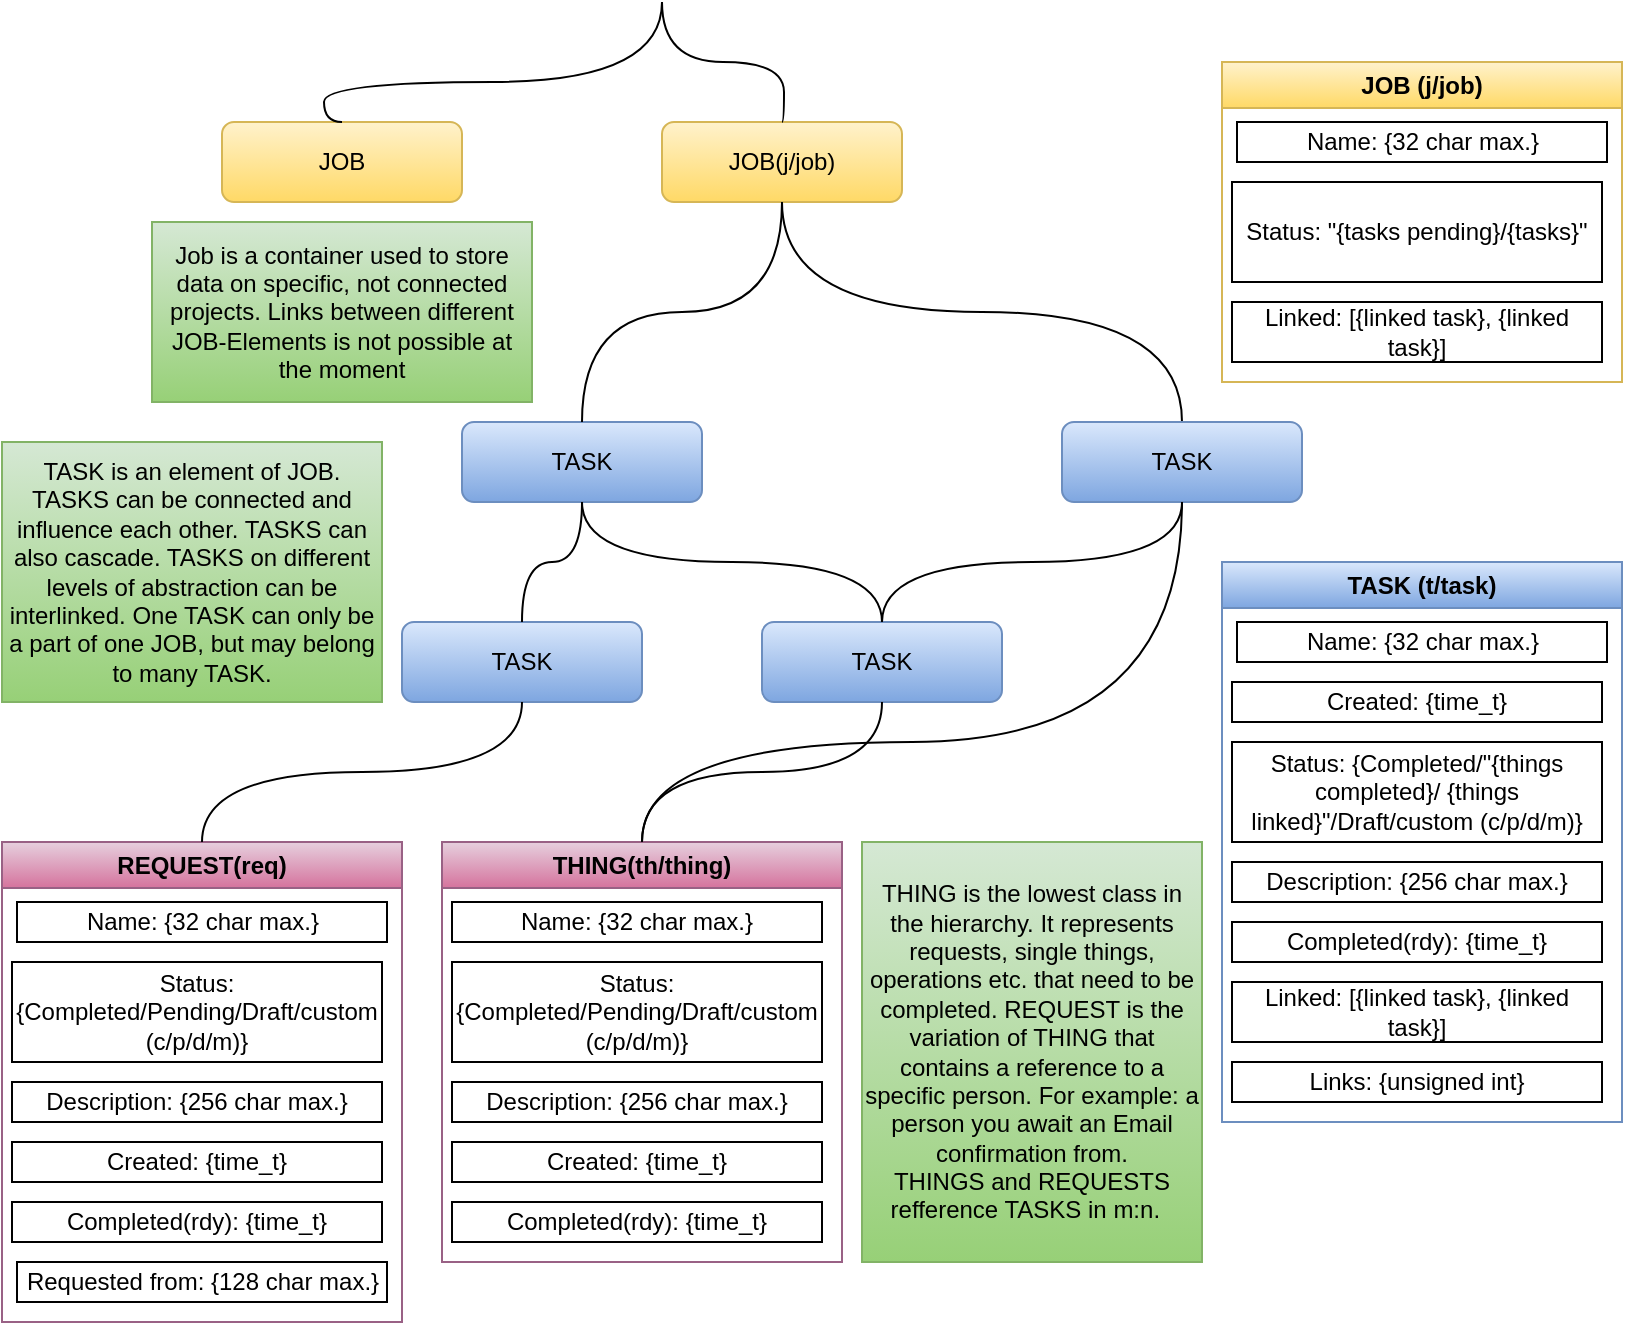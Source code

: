 <mxfile version="28.0.7">
  <diagram name="Page-1" id="LWjvErvOmaFQDJud9fTO">
    <mxGraphModel dx="1430" dy="781" grid="1" gridSize="10" guides="1" tooltips="1" connect="1" arrows="1" fold="1" page="1" pageScale="1" pageWidth="850" pageHeight="1100" math="0" shadow="0">
      <root>
        <mxCell id="0" />
        <mxCell id="1" parent="0" />
        <mxCell id="LL36ijI9YIH7sUz_ETvz-10" value="" style="edgeStyle=orthogonalEdgeStyle;rounded=0;orthogonalLoop=1;jettySize=auto;html=1;curved=1;endArrow=none;endFill=0;exitX=0.5;exitY=1;exitDx=0;exitDy=0;entryX=0.5;entryY=0;entryDx=0;entryDy=0;" parent="1" source="LL36ijI9YIH7sUz_ETvz-1" target="LL36ijI9YIH7sUz_ETvz-12" edge="1">
          <mxGeometry relative="1" as="geometry">
            <mxPoint x="485" y="200" as="targetPoint" />
          </mxGeometry>
        </mxCell>
        <mxCell id="LL36ijI9YIH7sUz_ETvz-1" value="JOB(j/job)" style="rounded=1;whiteSpace=wrap;html=1;fillColor=#fff2cc;strokeColor=#d6b656;gradientColor=#ffd966;" parent="1" vertex="1">
          <mxGeometry x="360" y="60" width="120" height="40" as="geometry" />
        </mxCell>
        <mxCell id="LL36ijI9YIH7sUz_ETvz-4" value="JOB" style="rounded=1;whiteSpace=wrap;html=1;fillColor=#fff2cc;strokeColor=#d6b656;gradientColor=#ffd966;" parent="1" vertex="1">
          <mxGeometry x="140" y="60" width="120" height="40" as="geometry" />
        </mxCell>
        <mxCell id="LL36ijI9YIH7sUz_ETvz-6" value="Job is a container used to store data on specific, not connected projects. Links between different JOB-Elements is not possible at the moment" style="rounded=0;whiteSpace=wrap;html=1;fillColor=#d5e8d4;gradientColor=#97d077;strokeColor=#82b366;" parent="1" vertex="1">
          <mxGeometry x="105" y="110" width="190" height="90" as="geometry" />
        </mxCell>
        <mxCell id="LL36ijI9YIH7sUz_ETvz-8" value="TASK" style="rounded=1;whiteSpace=wrap;html=1;fillColor=#dae8fc;gradientColor=#7ea6e0;strokeColor=#6c8ebf;" parent="1" vertex="1">
          <mxGeometry x="260" y="210" width="120" height="40" as="geometry" />
        </mxCell>
        <mxCell id="LL36ijI9YIH7sUz_ETvz-11" value="" style="edgeStyle=orthogonalEdgeStyle;rounded=0;orthogonalLoop=1;jettySize=auto;html=1;curved=1;endArrow=none;endFill=0;exitX=0.5;exitY=1;exitDx=0;exitDy=0;entryX=0.5;entryY=0;entryDx=0;entryDy=0;" parent="1" source="LL36ijI9YIH7sUz_ETvz-1" target="LL36ijI9YIH7sUz_ETvz-8" edge="1">
          <mxGeometry relative="1" as="geometry">
            <mxPoint x="430" y="110" as="sourcePoint" />
            <mxPoint x="495" y="210" as="targetPoint" />
          </mxGeometry>
        </mxCell>
        <mxCell id="LL36ijI9YIH7sUz_ETvz-12" value="TASK" style="rounded=1;whiteSpace=wrap;html=1;fillColor=#dae8fc;gradientColor=#7ea6e0;strokeColor=#6c8ebf;" parent="1" vertex="1">
          <mxGeometry x="560" y="210" width="120" height="40" as="geometry" />
        </mxCell>
        <mxCell id="LL36ijI9YIH7sUz_ETvz-14" value="TASK is an element of JOB. TASKS can be connected and influence each other. TASKS can also cascade. TASKS on different levels of abstraction can be interlinked. One TASK can only be a part of one JOB, but may belong to many TASK." style="rounded=0;whiteSpace=wrap;html=1;fillColor=#d5e8d4;gradientColor=#97d077;strokeColor=#82b366;" parent="1" vertex="1">
          <mxGeometry x="30" y="220" width="190" height="130" as="geometry" />
        </mxCell>
        <mxCell id="j2P4baf0Y8swD9OOyOso-1" value="TASK" style="rounded=1;whiteSpace=wrap;html=1;fillColor=#dae8fc;gradientColor=#7ea6e0;strokeColor=#6c8ebf;" vertex="1" parent="1">
          <mxGeometry x="410" y="310" width="120" height="40" as="geometry" />
        </mxCell>
        <mxCell id="j2P4baf0Y8swD9OOyOso-4" value="" style="edgeStyle=orthogonalEdgeStyle;rounded=0;orthogonalLoop=1;jettySize=auto;html=1;curved=1;endArrow=none;endFill=0;exitX=0.5;exitY=1;exitDx=0;exitDy=0;entryX=0.5;entryY=0;entryDx=0;entryDy=0;" edge="1" parent="1" source="LL36ijI9YIH7sUz_ETvz-8" target="j2P4baf0Y8swD9OOyOso-1">
          <mxGeometry relative="1" as="geometry">
            <mxPoint x="520" y="250" as="sourcePoint" />
            <mxPoint x="610" y="375" as="targetPoint" />
          </mxGeometry>
        </mxCell>
        <mxCell id="j2P4baf0Y8swD9OOyOso-5" value="TASK" style="rounded=1;whiteSpace=wrap;html=1;fillColor=#dae8fc;gradientColor=#7ea6e0;strokeColor=#6c8ebf;" vertex="1" parent="1">
          <mxGeometry x="230" y="310" width="120" height="40" as="geometry" />
        </mxCell>
        <mxCell id="j2P4baf0Y8swD9OOyOso-6" value="" style="edgeStyle=orthogonalEdgeStyle;rounded=0;orthogonalLoop=1;jettySize=auto;html=1;curved=1;endArrow=none;endFill=0;entryX=0.5;entryY=0;entryDx=0;entryDy=0;exitX=0.5;exitY=1;exitDx=0;exitDy=0;" edge="1" target="j2P4baf0Y8swD9OOyOso-5" parent="1" source="LL36ijI9YIH7sUz_ETvz-8">
          <mxGeometry relative="1" as="geometry">
            <mxPoint x="350" y="281" as="sourcePoint" />
            <mxPoint x="410" y="375" as="targetPoint" />
          </mxGeometry>
        </mxCell>
        <mxCell id="j2P4baf0Y8swD9OOyOso-7" value="" style="edgeStyle=orthogonalEdgeStyle;rounded=0;orthogonalLoop=1;jettySize=auto;html=1;curved=1;endArrow=none;endFill=0;exitX=0.5;exitY=1;exitDx=0;exitDy=0;entryX=0.5;entryY=0;entryDx=0;entryDy=0;" edge="1" parent="1" source="LL36ijI9YIH7sUz_ETvz-12" target="j2P4baf0Y8swD9OOyOso-1">
          <mxGeometry relative="1" as="geometry">
            <mxPoint x="330" y="260" as="sourcePoint" />
            <mxPoint x="480" y="320" as="targetPoint" />
          </mxGeometry>
        </mxCell>
        <mxCell id="j2P4baf0Y8swD9OOyOso-12" value="REQUEST(req)" style="swimlane;whiteSpace=wrap;html=1;fillColor=#e6d0de;gradientColor=#d5739d;strokeColor=#996185;" vertex="1" parent="1">
          <mxGeometry x="30" y="420" width="200" height="240" as="geometry">
            <mxRectangle x="30" y="420" width="120" height="30" as="alternateBounds" />
          </mxGeometry>
        </mxCell>
        <mxCell id="j2P4baf0Y8swD9OOyOso-13" value="Created: {time_t}" style="rounded=0;whiteSpace=wrap;html=1;" vertex="1" parent="j2P4baf0Y8swD9OOyOso-12">
          <mxGeometry x="5" y="150" width="185" height="20" as="geometry" />
        </mxCell>
        <mxCell id="j2P4baf0Y8swD9OOyOso-14" value="Status: {Completed/Pending/Draft/custom (c/p/d/m)}" style="rounded=0;whiteSpace=wrap;html=1;align=center;" vertex="1" parent="j2P4baf0Y8swD9OOyOso-12">
          <mxGeometry x="5" y="60" width="185" height="50" as="geometry" />
        </mxCell>
        <mxCell id="j2P4baf0Y8swD9OOyOso-15" value="Completed(rdy): {time_t}" style="rounded=0;whiteSpace=wrap;html=1;" vertex="1" parent="j2P4baf0Y8swD9OOyOso-12">
          <mxGeometry x="5" y="180" width="185" height="20" as="geometry" />
        </mxCell>
        <mxCell id="j2P4baf0Y8swD9OOyOso-16" value="Description: {256 char max.}" style="rounded=0;whiteSpace=wrap;html=1;" vertex="1" parent="j2P4baf0Y8swD9OOyOso-12">
          <mxGeometry x="5" y="120" width="185" height="20" as="geometry" />
        </mxCell>
        <mxCell id="j2P4baf0Y8swD9OOyOso-47" value="Name: {32 char max.}" style="rounded=0;whiteSpace=wrap;html=1;" vertex="1" parent="j2P4baf0Y8swD9OOyOso-12">
          <mxGeometry x="7.5" y="30" width="185" height="20" as="geometry" />
        </mxCell>
        <mxCell id="j2P4baf0Y8swD9OOyOso-45" value="Requested from: {128 char max.}" style="rounded=0;whiteSpace=wrap;html=1;" vertex="1" parent="j2P4baf0Y8swD9OOyOso-12">
          <mxGeometry x="7.5" y="210" width="185" height="20" as="geometry" />
        </mxCell>
        <mxCell id="j2P4baf0Y8swD9OOyOso-18" value="" style="edgeStyle=orthogonalEdgeStyle;rounded=0;orthogonalLoop=1;jettySize=auto;html=1;curved=1;endArrow=none;endFill=0;entryX=0.5;entryY=0;entryDx=0;entryDy=0;exitX=0.5;exitY=1;exitDx=0;exitDy=0;" edge="1" parent="1" source="j2P4baf0Y8swD9OOyOso-5" target="j2P4baf0Y8swD9OOyOso-12">
          <mxGeometry relative="1" as="geometry">
            <mxPoint x="400" y="420" as="sourcePoint" />
            <mxPoint x="370" y="480" as="targetPoint" />
          </mxGeometry>
        </mxCell>
        <mxCell id="j2P4baf0Y8swD9OOyOso-19" value="THING(th/thing)" style="swimlane;whiteSpace=wrap;html=1;fillColor=#e6d0de;gradientColor=#d5739d;strokeColor=#996185;startSize=23;" vertex="1" parent="1">
          <mxGeometry x="250" y="420" width="200" height="210" as="geometry">
            <mxRectangle x="370" y="420" width="130" height="30" as="alternateBounds" />
          </mxGeometry>
        </mxCell>
        <mxCell id="j2P4baf0Y8swD9OOyOso-21" value="Status: {Completed/Pending/Draft/custom (c/p/d/m)}" style="rounded=0;whiteSpace=wrap;html=1;align=center;" vertex="1" parent="j2P4baf0Y8swD9OOyOso-19">
          <mxGeometry x="5" y="60" width="185" height="50" as="geometry" />
        </mxCell>
        <mxCell id="j2P4baf0Y8swD9OOyOso-22" value="Completed(rdy): {time_t}" style="rounded=0;whiteSpace=wrap;html=1;" vertex="1" parent="j2P4baf0Y8swD9OOyOso-19">
          <mxGeometry x="5" y="180" width="185" height="20" as="geometry" />
        </mxCell>
        <mxCell id="j2P4baf0Y8swD9OOyOso-23" value="Description: {256 char max.}" style="rounded=0;whiteSpace=wrap;html=1;" vertex="1" parent="j2P4baf0Y8swD9OOyOso-19">
          <mxGeometry x="5" y="120" width="185" height="20" as="geometry" />
        </mxCell>
        <mxCell id="j2P4baf0Y8swD9OOyOso-46" value="Name: {32 char max.}" style="rounded=0;whiteSpace=wrap;html=1;" vertex="1" parent="j2P4baf0Y8swD9OOyOso-19">
          <mxGeometry x="5" y="30" width="185" height="20" as="geometry" />
        </mxCell>
        <mxCell id="j2P4baf0Y8swD9OOyOso-20" value="Created: {time_t}" style="rounded=0;whiteSpace=wrap;html=1;" vertex="1" parent="j2P4baf0Y8swD9OOyOso-19">
          <mxGeometry x="5" y="150" width="185" height="20" as="geometry" />
        </mxCell>
        <mxCell id="j2P4baf0Y8swD9OOyOso-26" value="" style="edgeStyle=orthogonalEdgeStyle;rounded=0;orthogonalLoop=1;jettySize=auto;html=1;curved=1;endArrow=none;endFill=0;entryX=0.5;entryY=0;entryDx=0;entryDy=0;exitX=0.5;exitY=1;exitDx=0;exitDy=0;" edge="1" parent="1" source="j2P4baf0Y8swD9OOyOso-1" target="j2P4baf0Y8swD9OOyOso-19">
          <mxGeometry relative="1" as="geometry">
            <mxPoint x="330" y="260" as="sourcePoint" />
            <mxPoint x="300" y="320" as="targetPoint" />
          </mxGeometry>
        </mxCell>
        <mxCell id="j2P4baf0Y8swD9OOyOso-36" value="TASK (t/task&lt;span style=&quot;background-color: transparent; color: light-dark(rgb(0, 0, 0), rgb(255, 255, 255));&quot;&gt;)&lt;/span&gt;" style="swimlane;whiteSpace=wrap;html=1;fillColor=#dae8fc;gradientColor=#7ea6e0;strokeColor=#6c8ebf;startSize=23;" vertex="1" parent="1">
          <mxGeometry x="640" y="280" width="200" height="280" as="geometry">
            <mxRectangle x="700" y="215" width="130" height="30" as="alternateBounds" />
          </mxGeometry>
        </mxCell>
        <mxCell id="j2P4baf0Y8swD9OOyOso-37" value="Created: {time_t}" style="rounded=0;whiteSpace=wrap;html=1;" vertex="1" parent="j2P4baf0Y8swD9OOyOso-36">
          <mxGeometry x="5" y="60" width="185" height="20" as="geometry" />
        </mxCell>
        <mxCell id="j2P4baf0Y8swD9OOyOso-38" value="Status: {Completed/&quot;{things completed}/ {things linked}&quot;/Draft/custom (c/p/d/m)}" style="rounded=0;whiteSpace=wrap;html=1;align=center;" vertex="1" parent="j2P4baf0Y8swD9OOyOso-36">
          <mxGeometry x="5" y="90" width="185" height="50" as="geometry" />
        </mxCell>
        <mxCell id="j2P4baf0Y8swD9OOyOso-39" value="Completed(rdy): {time_t}" style="rounded=0;whiteSpace=wrap;html=1;" vertex="1" parent="j2P4baf0Y8swD9OOyOso-36">
          <mxGeometry x="5" y="180" width="185" height="20" as="geometry" />
        </mxCell>
        <mxCell id="j2P4baf0Y8swD9OOyOso-40" value="Description: {256 char max.}" style="rounded=0;whiteSpace=wrap;html=1;" vertex="1" parent="j2P4baf0Y8swD9OOyOso-36">
          <mxGeometry x="5" y="150" width="185" height="20" as="geometry" />
        </mxCell>
        <mxCell id="j2P4baf0Y8swD9OOyOso-41" value="Name: {32 char max.}" style="rounded=0;whiteSpace=wrap;html=1;" vertex="1" parent="j2P4baf0Y8swD9OOyOso-36">
          <mxGeometry x="7.5" y="30" width="185" height="20" as="geometry" />
        </mxCell>
        <mxCell id="j2P4baf0Y8swD9OOyOso-42" value="Linked: [{linked task}, {linked task}]" style="rounded=0;whiteSpace=wrap;html=1;" vertex="1" parent="j2P4baf0Y8swD9OOyOso-36">
          <mxGeometry x="5" y="210" width="185" height="30" as="geometry" />
        </mxCell>
        <mxCell id="j2P4baf0Y8swD9OOyOso-43" value="Links: {unsigned int}" style="rounded=0;whiteSpace=wrap;html=1;" vertex="1" parent="j2P4baf0Y8swD9OOyOso-36">
          <mxGeometry x="5" y="250" width="185" height="20" as="geometry" />
        </mxCell>
        <mxCell id="j2P4baf0Y8swD9OOyOso-48" value="" style="edgeStyle=orthogonalEdgeStyle;rounded=0;orthogonalLoop=1;jettySize=auto;html=1;curved=1;endArrow=none;endFill=0;exitX=0.5;exitY=1;exitDx=0;exitDy=0;entryX=0.5;entryY=0;entryDx=0;entryDy=0;" edge="1" parent="1" source="LL36ijI9YIH7sUz_ETvz-12" target="j2P4baf0Y8swD9OOyOso-19">
          <mxGeometry relative="1" as="geometry">
            <mxPoint x="670" y="320" as="sourcePoint" />
            <mxPoint x="820" y="380" as="targetPoint" />
            <Array as="points">
              <mxPoint x="620" y="370" />
              <mxPoint x="350" y="370" />
            </Array>
          </mxGeometry>
        </mxCell>
        <mxCell id="j2P4baf0Y8swD9OOyOso-49" value="THING is the lowest class in the hierarchy. It represents requests, single things, operations etc. that need to be completed. REQUEST is the variation of THING that contains a reference to a specific person. For example: a person you await an Email confirmation from.&lt;div&gt;THINGS and REQUESTS refference TASKS in m:n.&amp;nbsp;&amp;nbsp;&lt;/div&gt;" style="rounded=0;whiteSpace=wrap;html=1;fillColor=#d5e8d4;gradientColor=#97d077;strokeColor=#82b366;" vertex="1" parent="1">
          <mxGeometry x="460" y="420" width="170" height="210" as="geometry" />
        </mxCell>
        <mxCell id="j2P4baf0Y8swD9OOyOso-50" value="JOB (j/job)" style="swimlane;whiteSpace=wrap;html=1;fillColor=#fff2cc;gradientColor=#ffd966;strokeColor=#d6b656;startSize=23;" vertex="1" parent="1">
          <mxGeometry x="640" y="30" width="200" height="160" as="geometry">
            <mxRectangle x="530" y="65" width="130" height="30" as="alternateBounds" />
          </mxGeometry>
        </mxCell>
        <mxCell id="j2P4baf0Y8swD9OOyOso-52" value="Status: &quot;{tasks pending}/{tasks}&quot;" style="rounded=0;whiteSpace=wrap;html=1;align=center;" vertex="1" parent="j2P4baf0Y8swD9OOyOso-50">
          <mxGeometry x="5" y="60" width="185" height="50" as="geometry" />
        </mxCell>
        <mxCell id="j2P4baf0Y8swD9OOyOso-55" value="Name: {32 char max.}" style="rounded=0;whiteSpace=wrap;html=1;" vertex="1" parent="j2P4baf0Y8swD9OOyOso-50">
          <mxGeometry x="7.5" y="30" width="185" height="20" as="geometry" />
        </mxCell>
        <mxCell id="j2P4baf0Y8swD9OOyOso-56" value="Linked: [{linked task}, {linked task}]" style="rounded=0;whiteSpace=wrap;html=1;" vertex="1" parent="j2P4baf0Y8swD9OOyOso-50">
          <mxGeometry x="5" y="120" width="185" height="30" as="geometry" />
        </mxCell>
        <mxCell id="j2P4baf0Y8swD9OOyOso-59" value="" style="edgeStyle=orthogonalEdgeStyle;rounded=0;orthogonalLoop=1;jettySize=auto;html=1;curved=1;endArrow=none;endFill=0;entryX=0.5;entryY=0;entryDx=0;entryDy=0;" edge="1" parent="1" target="LL36ijI9YIH7sUz_ETvz-4">
          <mxGeometry relative="1" as="geometry">
            <mxPoint x="360" as="sourcePoint" />
            <mxPoint x="190" y="60" as="targetPoint" />
            <Array as="points">
              <mxPoint x="360" y="40" />
              <mxPoint x="191" y="40" />
              <mxPoint x="191" y="60" />
            </Array>
          </mxGeometry>
        </mxCell>
        <mxCell id="j2P4baf0Y8swD9OOyOso-63" value="" style="edgeStyle=orthogonalEdgeStyle;rounded=0;orthogonalLoop=1;jettySize=auto;html=1;curved=1;endArrow=none;endFill=0;entryX=0.5;entryY=0;entryDx=0;entryDy=0;" edge="1" parent="1" target="LL36ijI9YIH7sUz_ETvz-1">
          <mxGeometry relative="1" as="geometry">
            <mxPoint x="360" as="sourcePoint" />
            <mxPoint x="420" y="60" as="targetPoint" />
            <Array as="points">
              <mxPoint x="360" y="30" />
              <mxPoint x="421" y="30" />
              <mxPoint x="421" y="60" />
            </Array>
          </mxGeometry>
        </mxCell>
      </root>
    </mxGraphModel>
  </diagram>
</mxfile>
